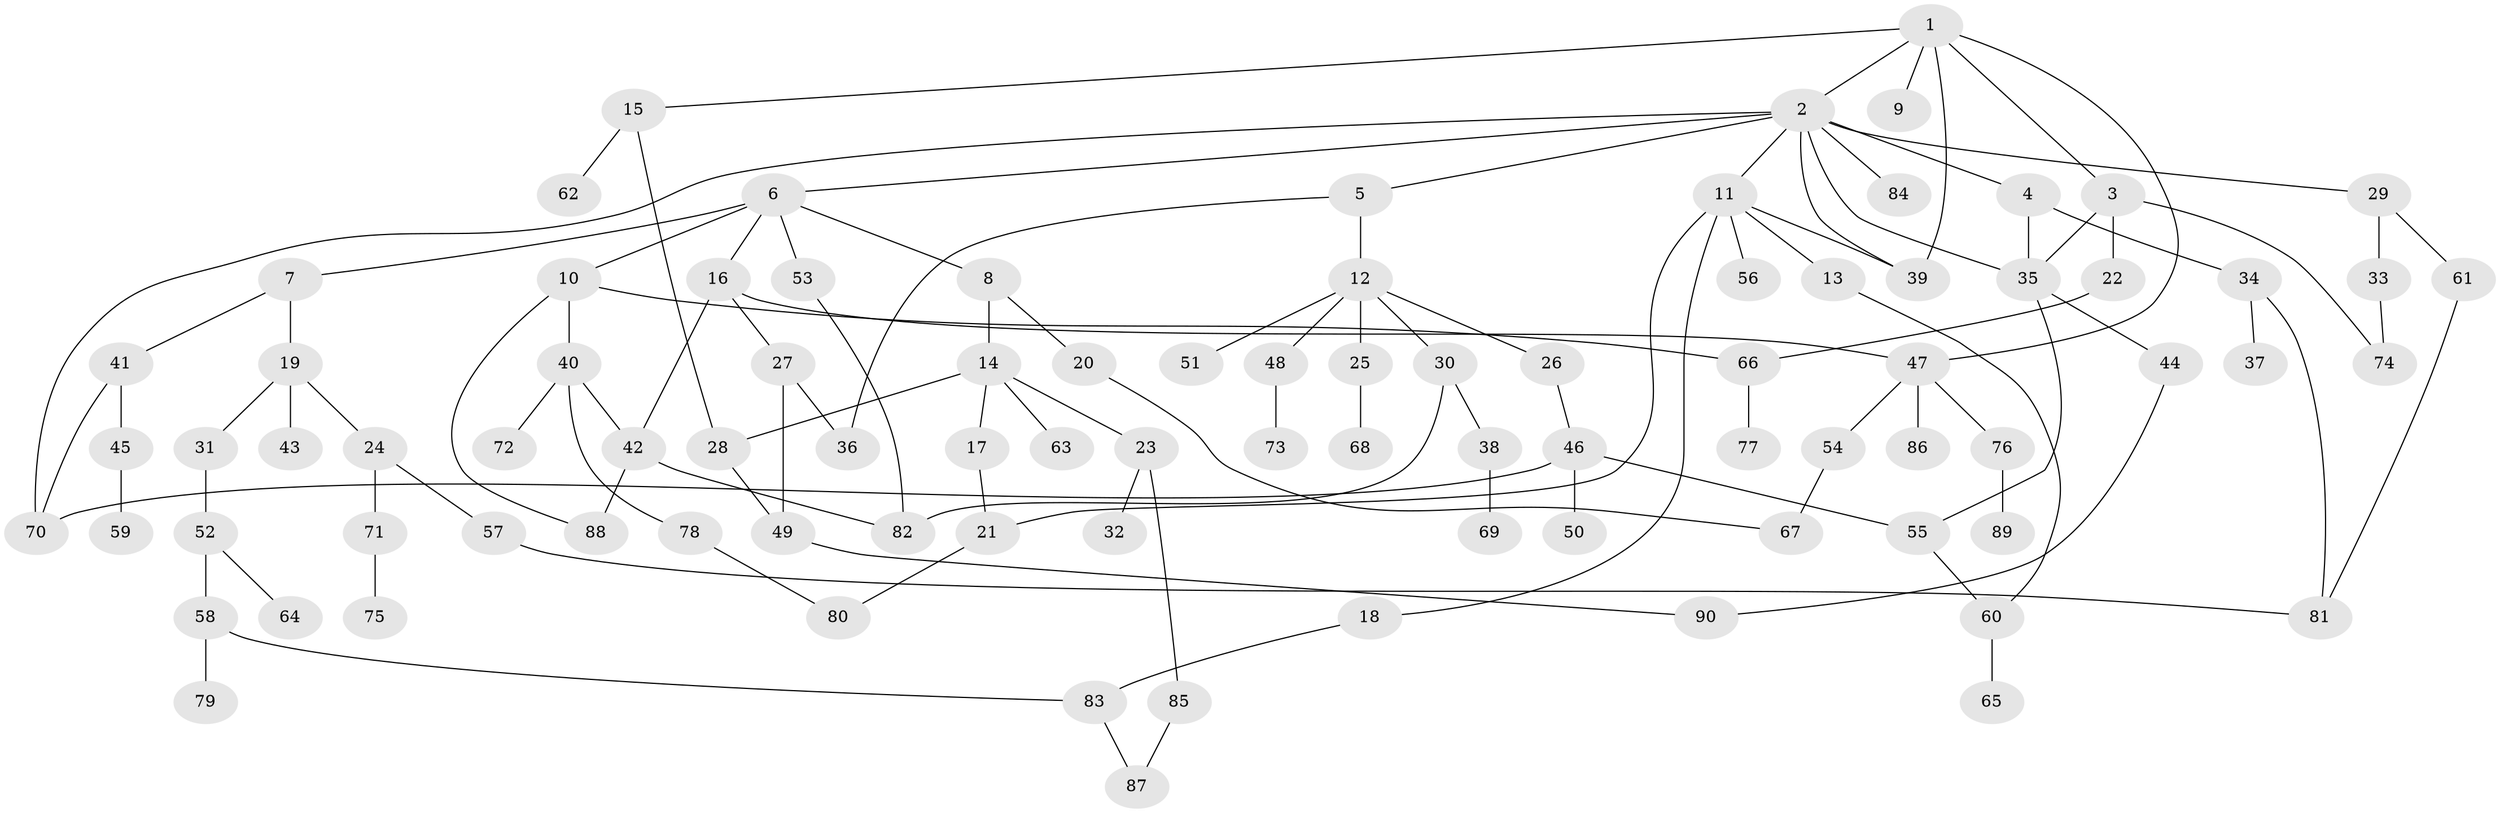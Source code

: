 // Generated by graph-tools (version 1.1) at 2025/01/03/09/25 03:01:08]
// undirected, 90 vertices, 115 edges
graph export_dot {
graph [start="1"]
  node [color=gray90,style=filled];
  1;
  2;
  3;
  4;
  5;
  6;
  7;
  8;
  9;
  10;
  11;
  12;
  13;
  14;
  15;
  16;
  17;
  18;
  19;
  20;
  21;
  22;
  23;
  24;
  25;
  26;
  27;
  28;
  29;
  30;
  31;
  32;
  33;
  34;
  35;
  36;
  37;
  38;
  39;
  40;
  41;
  42;
  43;
  44;
  45;
  46;
  47;
  48;
  49;
  50;
  51;
  52;
  53;
  54;
  55;
  56;
  57;
  58;
  59;
  60;
  61;
  62;
  63;
  64;
  65;
  66;
  67;
  68;
  69;
  70;
  71;
  72;
  73;
  74;
  75;
  76;
  77;
  78;
  79;
  80;
  81;
  82;
  83;
  84;
  85;
  86;
  87;
  88;
  89;
  90;
  1 -- 2;
  1 -- 3;
  1 -- 9;
  1 -- 15;
  1 -- 39;
  1 -- 47;
  2 -- 4;
  2 -- 5;
  2 -- 6;
  2 -- 11;
  2 -- 29;
  2 -- 35;
  2 -- 84;
  2 -- 70;
  2 -- 39;
  3 -- 22;
  3 -- 35;
  3 -- 74;
  4 -- 34;
  4 -- 35;
  5 -- 12;
  5 -- 36;
  6 -- 7;
  6 -- 8;
  6 -- 10;
  6 -- 16;
  6 -- 53;
  7 -- 19;
  7 -- 41;
  8 -- 14;
  8 -- 20;
  10 -- 40;
  10 -- 66;
  10 -- 88;
  11 -- 13;
  11 -- 18;
  11 -- 21;
  11 -- 56;
  11 -- 39;
  12 -- 25;
  12 -- 26;
  12 -- 30;
  12 -- 48;
  12 -- 51;
  13 -- 60;
  14 -- 17;
  14 -- 23;
  14 -- 63;
  14 -- 28;
  15 -- 28;
  15 -- 62;
  16 -- 27;
  16 -- 47;
  16 -- 42;
  17 -- 21;
  18 -- 83;
  19 -- 24;
  19 -- 31;
  19 -- 43;
  20 -- 67;
  21 -- 80;
  22 -- 66;
  23 -- 32;
  23 -- 85;
  24 -- 57;
  24 -- 71;
  25 -- 68;
  26 -- 46;
  27 -- 49;
  27 -- 36;
  28 -- 49;
  29 -- 33;
  29 -- 61;
  30 -- 38;
  30 -- 82;
  31 -- 52;
  33 -- 74;
  34 -- 37;
  34 -- 81;
  35 -- 44;
  35 -- 55;
  38 -- 69;
  40 -- 42;
  40 -- 72;
  40 -- 78;
  41 -- 45;
  41 -- 70;
  42 -- 82;
  42 -- 88;
  44 -- 90;
  45 -- 59;
  46 -- 50;
  46 -- 70;
  46 -- 55;
  47 -- 54;
  47 -- 76;
  47 -- 86;
  48 -- 73;
  49 -- 90;
  52 -- 58;
  52 -- 64;
  53 -- 82;
  54 -- 67;
  55 -- 60;
  57 -- 81;
  58 -- 79;
  58 -- 83;
  60 -- 65;
  61 -- 81;
  66 -- 77;
  71 -- 75;
  76 -- 89;
  78 -- 80;
  83 -- 87;
  85 -- 87;
}
